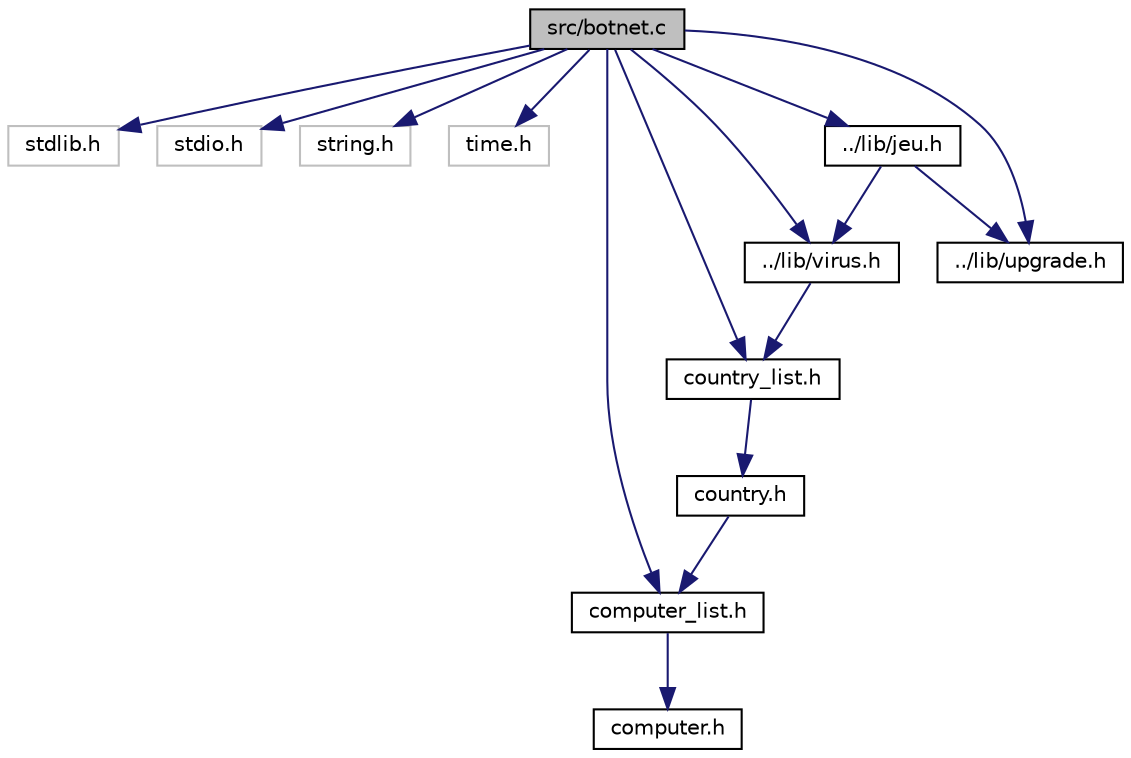 digraph "src/botnet.c"
{
 // LATEX_PDF_SIZE
  edge [fontname="Helvetica",fontsize="10",labelfontname="Helvetica",labelfontsize="10"];
  node [fontname="Helvetica",fontsize="10",shape=record];
  Node1 [label="src/botnet.c",height=0.2,width=0.4,color="black", fillcolor="grey75", style="filled", fontcolor="black",tooltip="Le fichier botnet.c est le fichier principal, il utilise tous les autres pour éxecuter une partie."];
  Node1 -> Node2 [color="midnightblue",fontsize="10",style="solid"];
  Node2 [label="stdlib.h",height=0.2,width=0.4,color="grey75", fillcolor="white", style="filled",tooltip=" "];
  Node1 -> Node3 [color="midnightblue",fontsize="10",style="solid"];
  Node3 [label="stdio.h",height=0.2,width=0.4,color="grey75", fillcolor="white", style="filled",tooltip=" "];
  Node1 -> Node4 [color="midnightblue",fontsize="10",style="solid"];
  Node4 [label="string.h",height=0.2,width=0.4,color="grey75", fillcolor="white", style="filled",tooltip=" "];
  Node1 -> Node5 [color="midnightblue",fontsize="10",style="solid"];
  Node5 [label="time.h",height=0.2,width=0.4,color="grey75", fillcolor="white", style="filled",tooltip=" "];
  Node1 -> Node6 [color="midnightblue",fontsize="10",style="solid"];
  Node6 [label="../lib/virus.h",height=0.2,width=0.4,color="black", fillcolor="white", style="filled",URL="$virus_8h_source.html",tooltip=" "];
  Node6 -> Node7 [color="midnightblue",fontsize="10",style="solid"];
  Node7 [label="country_list.h",height=0.2,width=0.4,color="black", fillcolor="white", style="filled",URL="$country__list_8h_source.html",tooltip=" "];
  Node7 -> Node8 [color="midnightblue",fontsize="10",style="solid"];
  Node8 [label="country.h",height=0.2,width=0.4,color="black", fillcolor="white", style="filled",URL="$country_8h_source.html",tooltip=" "];
  Node8 -> Node9 [color="midnightblue",fontsize="10",style="solid"];
  Node9 [label="computer_list.h",height=0.2,width=0.4,color="black", fillcolor="white", style="filled",URL="$computer__list_8h_source.html",tooltip=" "];
  Node9 -> Node10 [color="midnightblue",fontsize="10",style="solid"];
  Node10 [label="computer.h",height=0.2,width=0.4,color="black", fillcolor="white", style="filled",URL="$computer_8h_source.html",tooltip=" "];
  Node1 -> Node11 [color="midnightblue",fontsize="10",style="solid"];
  Node11 [label="../lib/upgrade.h",height=0.2,width=0.4,color="black", fillcolor="white", style="filled",URL="$upgrade_8h_source.html",tooltip=" "];
  Node1 -> Node12 [color="midnightblue",fontsize="10",style="solid"];
  Node12 [label="../lib/jeu.h",height=0.2,width=0.4,color="black", fillcolor="white", style="filled",URL="$jeu_8h_source.html",tooltip=" "];
  Node12 -> Node6 [color="midnightblue",fontsize="10",style="solid"];
  Node12 -> Node11 [color="midnightblue",fontsize="10",style="solid"];
  Node1 -> Node9 [color="midnightblue",fontsize="10",style="solid"];
  Node1 -> Node7 [color="midnightblue",fontsize="10",style="solid"];
}
